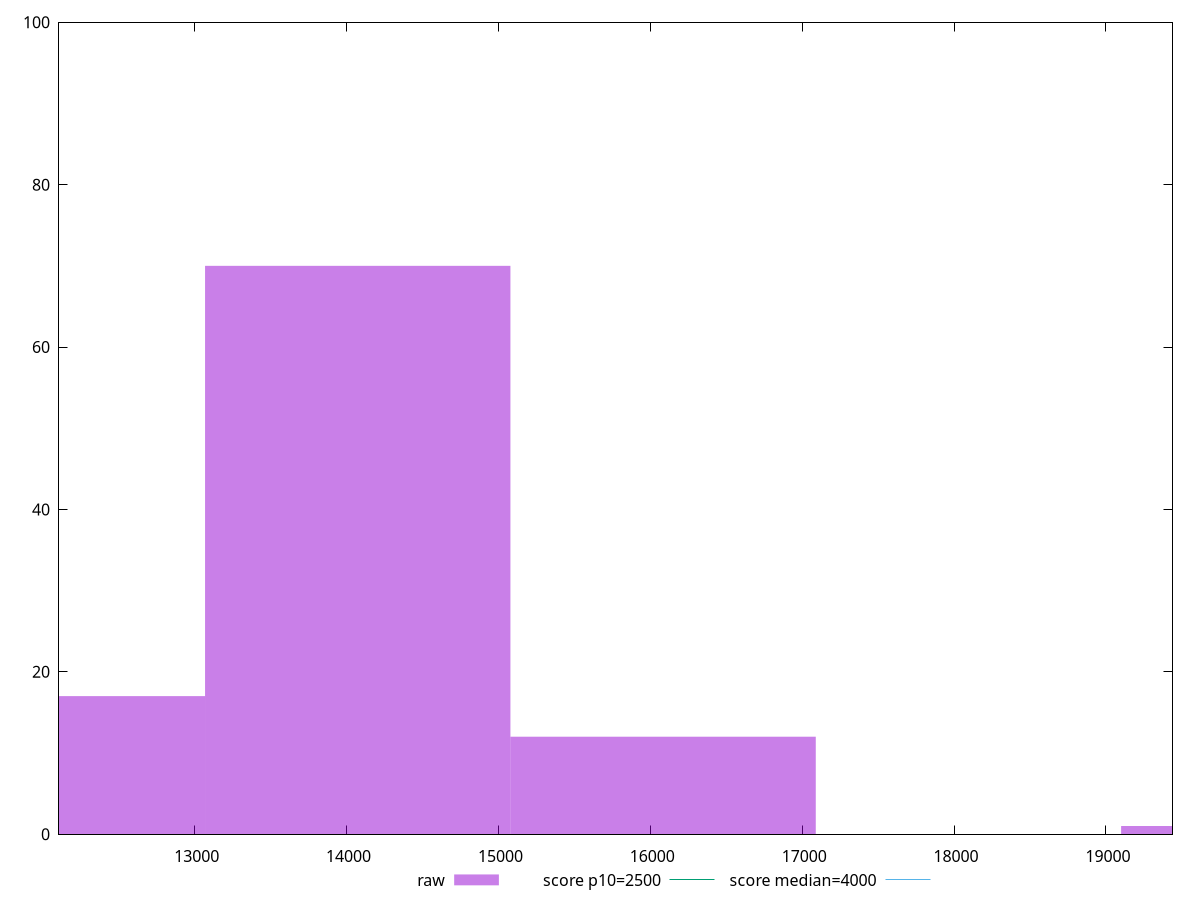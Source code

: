 reset

$raw <<EOF
20105.560899262568 1
14073.892629483798 70
16084.448719410055 12
12063.336539557542 17
EOF

set key outside below
set boxwidth 2010.5560899262568
set xrange [12106.881000000001:19438.5855]
set yrange [0:100]
set trange [0:100]
set style fill transparent solid 0.5 noborder

set parametric
set terminal svg size 640, 490 enhanced background rgb 'white'
set output "reprap/largest-contentful-paint/samples/pages/raw/histogram.svg"

plot $raw title "raw" with boxes, \
     2500,t title "score p10=2500", \
     4000,t title "score median=4000"

reset
